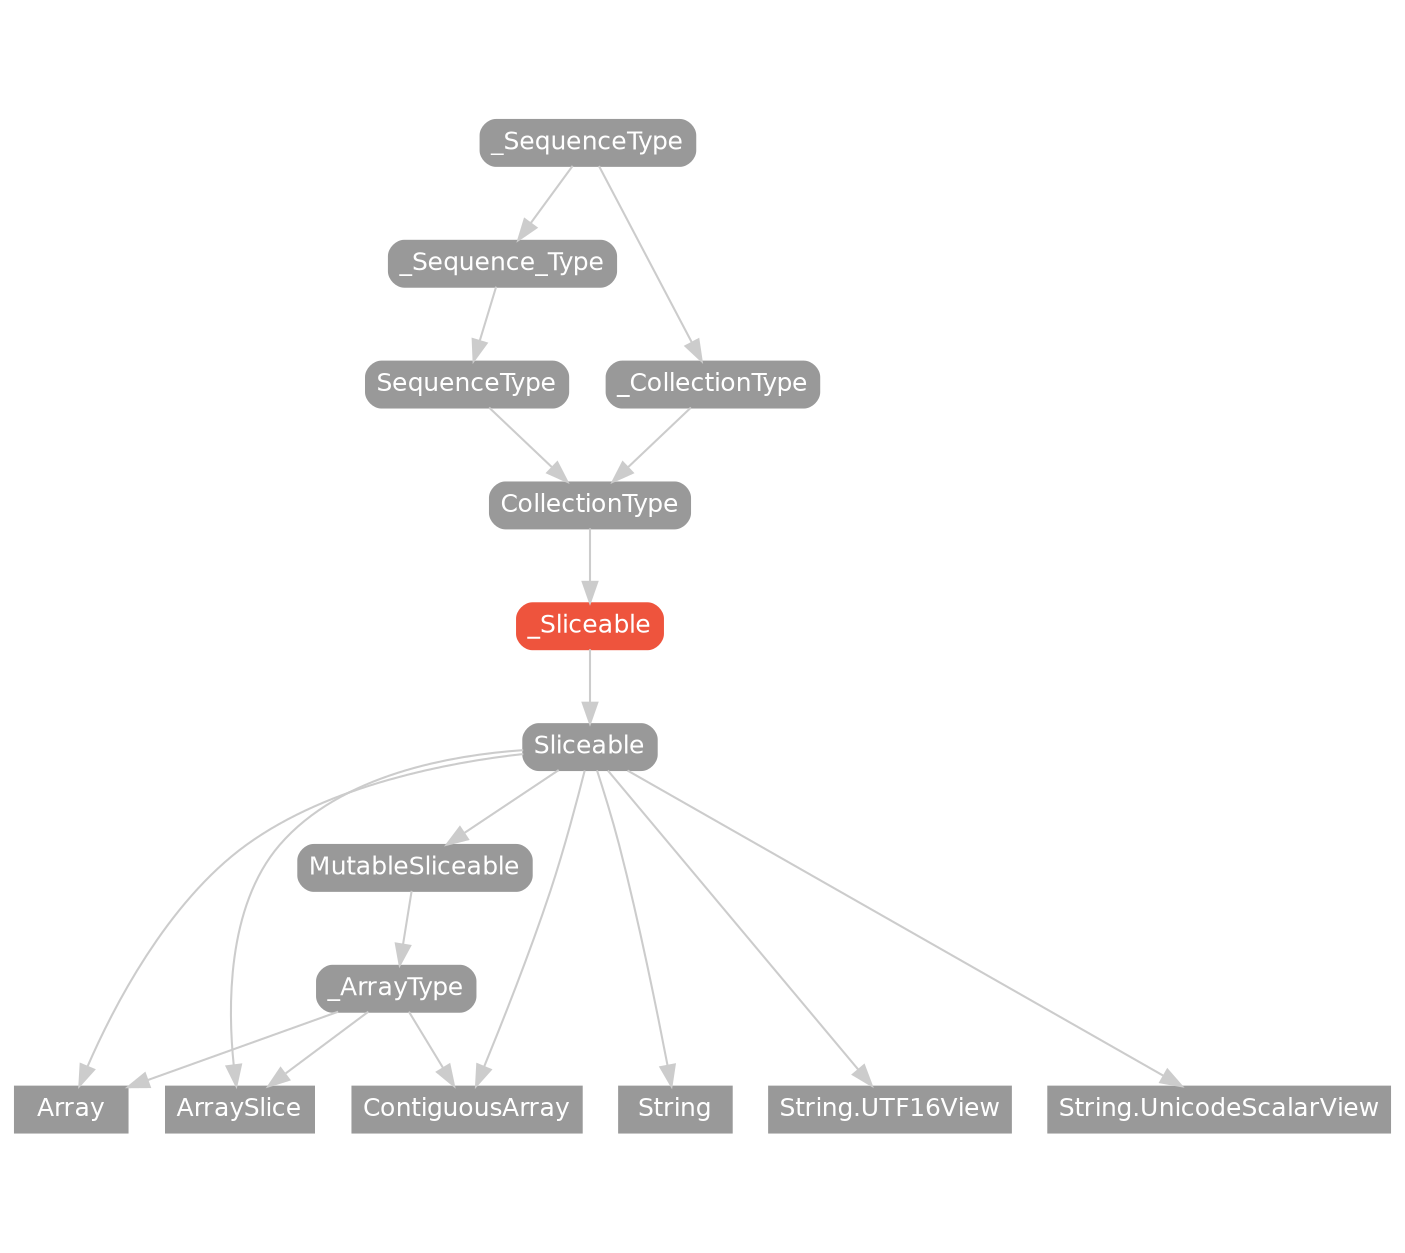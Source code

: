 strict digraph "_Sliceable - Type Hierarchy - SwiftDoc.org" {
    pad="0.1,0.8"
    node [shape=box, style="filled,rounded", color="#999999", fillcolor="#999999", fontcolor=white, fontname=Helvetica, fontnames="Helvetica,sansserif", fontsize=12, margin="0.07,0.05", height="0.3"]
    edge [color="#cccccc"]
    "Array" [URL="/type/Array/", style=filled]
    "ArraySlice" [URL="/type/ArraySlice/", style=filled]
    "CollectionType" [URL="/protocol/CollectionType/"]
    "ContiguousArray" [URL="/type/ContiguousArray/", style=filled]
    "MutableSliceable" [URL="/protocol/MutableSliceable/"]
    "SequenceType" [URL="/protocol/SequenceType/"]
    "Sliceable" [URL="/protocol/Sliceable/"]
    "String" [URL="/type/String/", style=filled]
    "String.UTF16View" [URL="/type/String.UTF16View/", style=filled]
    "String.UnicodeScalarView" [URL="/type/String.UnicodeScalarView/", style=filled]
    "_ArrayType" [URL="/protocol/_ArrayType/"]
    "_CollectionType" [URL="/protocol/_CollectionType/"]
    "_SequenceType" [URL="/protocol/_SequenceType/"]
    "_Sequence_Type" [URL="/protocol/_Sequence_Type/"]
    "_Sliceable" [URL="/protocol/_Sliceable/", style="filled,rounded", fillcolor="#ee543d", color="#ee543d"]    "_Sliceable" -> "Sliceable"
    "Sliceable" -> "Array"
    "Sliceable" -> "ArraySlice"
    "Sliceable" -> "ContiguousArray"
    "Sliceable" -> "MutableSliceable"
    "Sliceable" -> "String"
    "Sliceable" -> "String.UTF16View"
    "Sliceable" -> "String.UnicodeScalarView"
    "MutableSliceable" -> "_ArrayType"
    "_ArrayType" -> "Array"
    "_ArrayType" -> "ArraySlice"
    "_ArrayType" -> "ContiguousArray"
    "CollectionType" -> "_Sliceable"
    "_CollectionType" -> "CollectionType"
    "SequenceType" -> "CollectionType"
    "_SequenceType" -> "_CollectionType"
    "_Sequence_Type" -> "SequenceType"
    "_SequenceType" -> "_Sequence_Type"
    subgraph Types {
        rank = max; "Array"; "ArraySlice"; "ContiguousArray"; "String"; "String.UTF16View"; "String.UnicodeScalarView";
    }
}